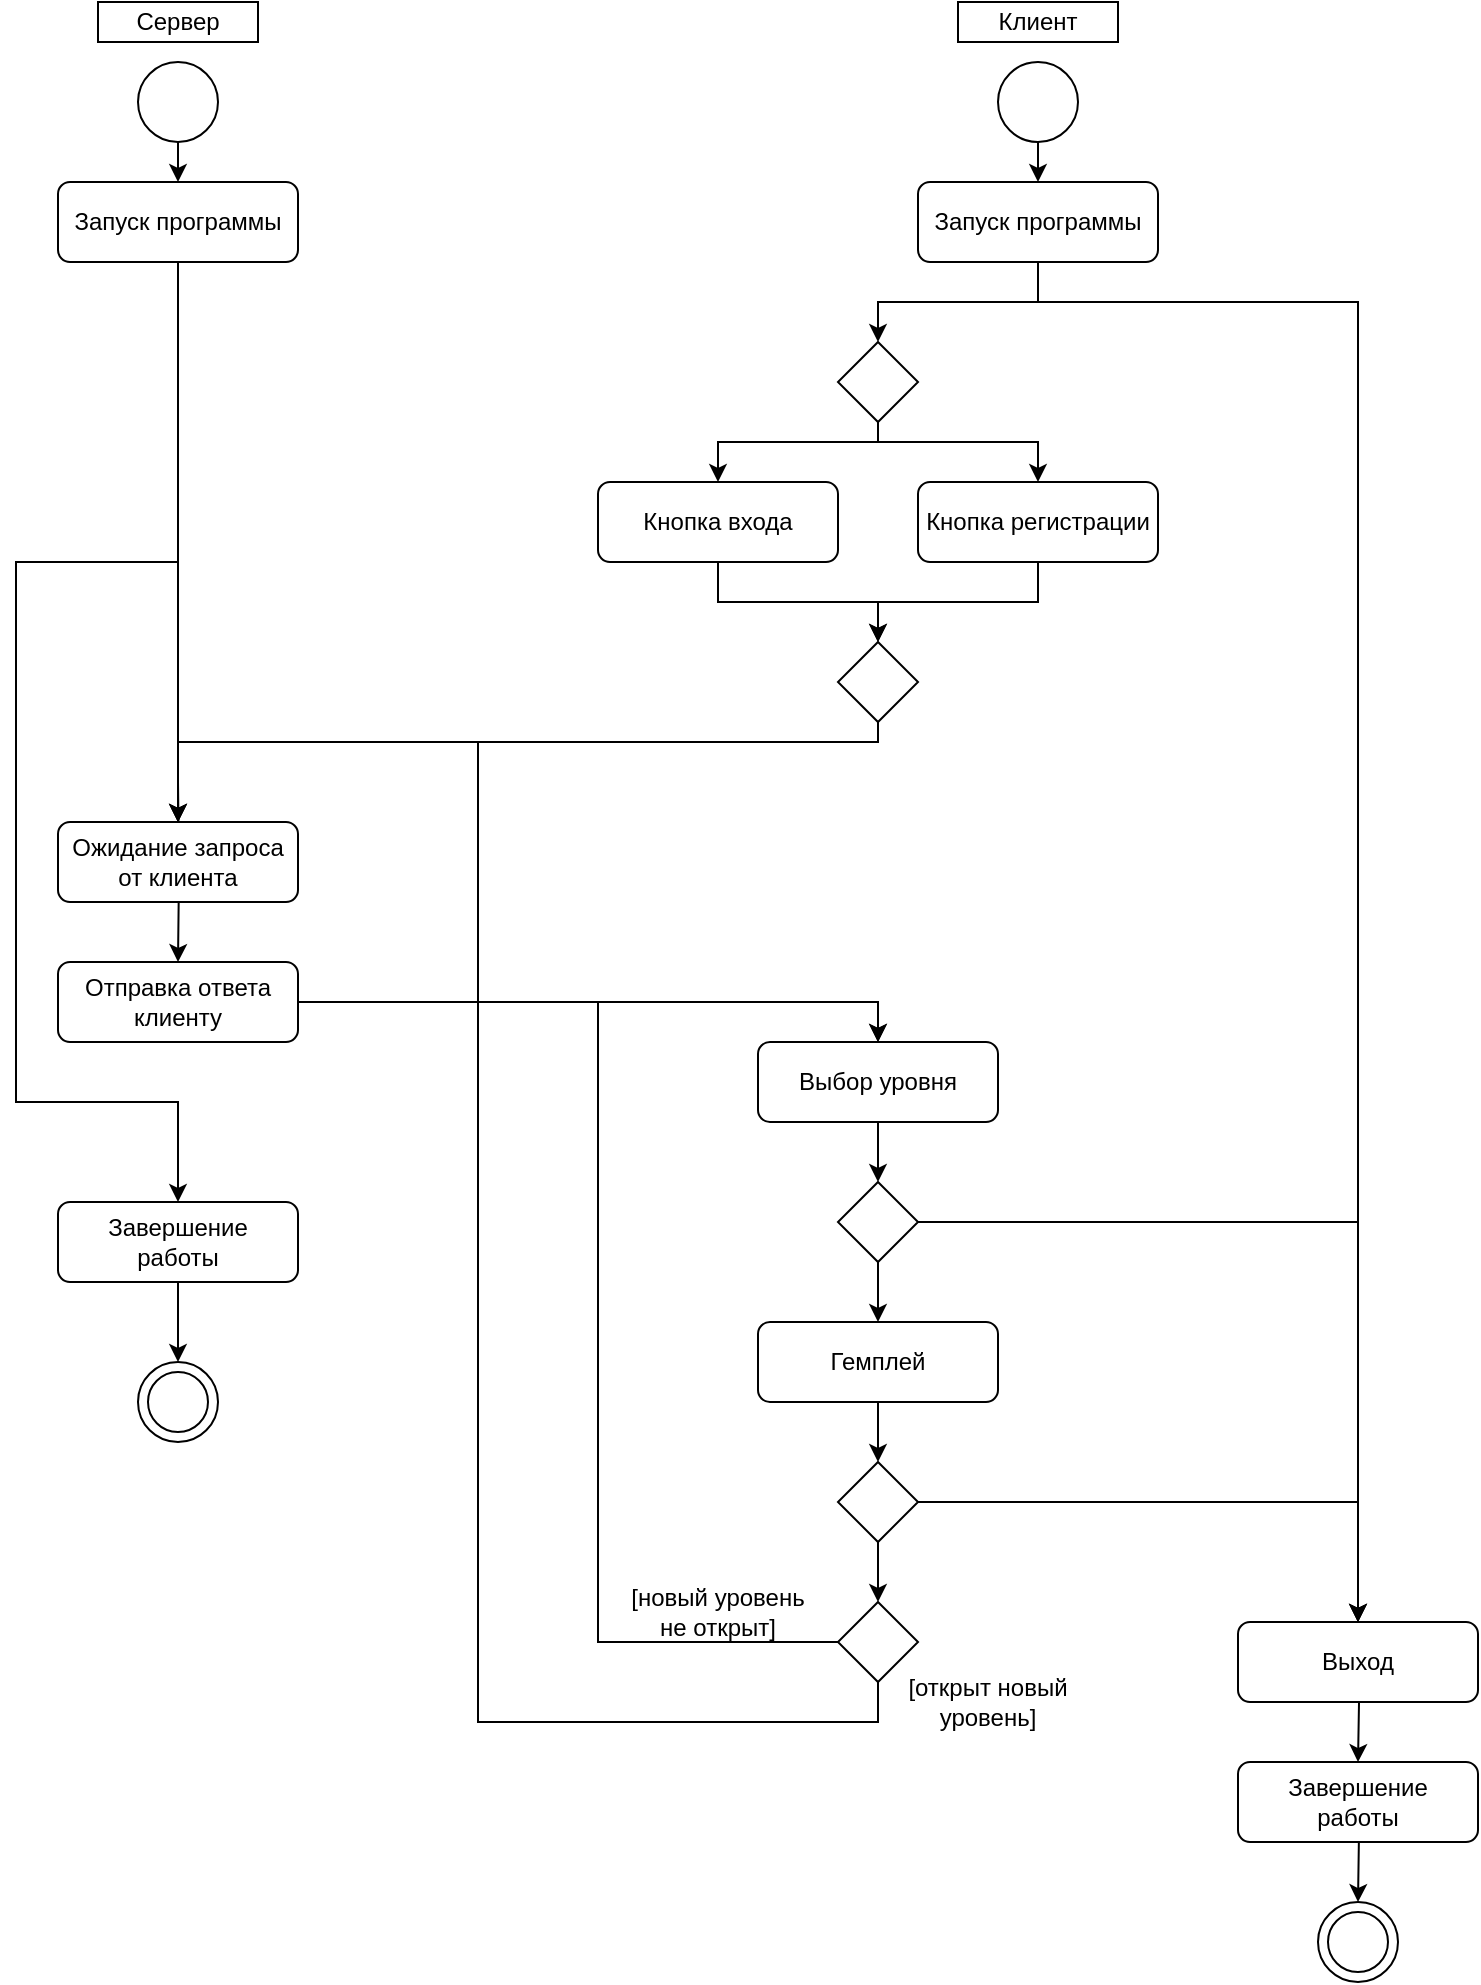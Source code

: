 <mxfile version="24.4.13" type="device">
  <diagram name="Страница — 1" id="3U9DmiFNddXmxnMXHc8q">
    <mxGraphModel dx="1313" dy="653" grid="1" gridSize="10" guides="1" tooltips="1" connect="1" arrows="1" fold="1" page="1" pageScale="1" pageWidth="827" pageHeight="1169" math="0" shadow="0">
      <root>
        <mxCell id="0" />
        <mxCell id="1" parent="0" />
        <mxCell id="6riM_LtWR7gtqiV5JLXw-1" value="Сервер" style="rounded=0;whiteSpace=wrap;html=1;" parent="1" vertex="1">
          <mxGeometry x="90" y="70" width="80" height="20" as="geometry" />
        </mxCell>
        <mxCell id="6riM_LtWR7gtqiV5JLXw-2" value="Клиент" style="rounded=0;whiteSpace=wrap;html=1;" parent="1" vertex="1">
          <mxGeometry x="520" y="70" width="80" height="20" as="geometry" />
        </mxCell>
        <mxCell id="6riM_LtWR7gtqiV5JLXw-6" style="edgeStyle=orthogonalEdgeStyle;rounded=0;orthogonalLoop=1;jettySize=auto;html=1;exitX=0.5;exitY=1;exitDx=0;exitDy=0;entryX=0.5;entryY=0;entryDx=0;entryDy=0;" parent="1" source="6riM_LtWR7gtqiV5JLXw-3" target="6riM_LtWR7gtqiV5JLXw-5" edge="1">
          <mxGeometry relative="1" as="geometry" />
        </mxCell>
        <mxCell id="6riM_LtWR7gtqiV5JLXw-3" value="" style="ellipse;whiteSpace=wrap;html=1;" parent="1" vertex="1">
          <mxGeometry x="110" y="100" width="40" height="40" as="geometry" />
        </mxCell>
        <mxCell id="6riM_LtWR7gtqiV5JLXw-8" style="edgeStyle=orthogonalEdgeStyle;rounded=0;orthogonalLoop=1;jettySize=auto;html=1;exitX=0.5;exitY=1;exitDx=0;exitDy=0;entryX=0.5;entryY=0;entryDx=0;entryDy=0;" parent="1" source="6riM_LtWR7gtqiV5JLXw-4" target="6riM_LtWR7gtqiV5JLXw-7" edge="1">
          <mxGeometry relative="1" as="geometry" />
        </mxCell>
        <mxCell id="6riM_LtWR7gtqiV5JLXw-4" value="" style="ellipse;whiteSpace=wrap;html=1;" parent="1" vertex="1">
          <mxGeometry x="540" y="100" width="40" height="40" as="geometry" />
        </mxCell>
        <mxCell id="6riM_LtWR7gtqiV5JLXw-10" style="edgeStyle=orthogonalEdgeStyle;rounded=0;orthogonalLoop=1;jettySize=auto;html=1;exitX=0.5;exitY=1;exitDx=0;exitDy=0;entryX=0.5;entryY=0;entryDx=0;entryDy=0;" parent="1" source="6riM_LtWR7gtqiV5JLXw-5" target="6riM_LtWR7gtqiV5JLXw-9" edge="1">
          <mxGeometry relative="1" as="geometry" />
        </mxCell>
        <mxCell id="6riM_LtWR7gtqiV5JLXw-5" value="Запуск программы" style="rounded=1;whiteSpace=wrap;html=1;" parent="1" vertex="1">
          <mxGeometry x="70" y="160" width="120" height="40" as="geometry" />
        </mxCell>
        <mxCell id="6riM_LtWR7gtqiV5JLXw-18" style="edgeStyle=orthogonalEdgeStyle;rounded=0;orthogonalLoop=1;jettySize=auto;html=1;entryX=0.5;entryY=0;entryDx=0;entryDy=0;" parent="1" source="6riM_LtWR7gtqiV5JLXw-7" target="6riM_LtWR7gtqiV5JLXw-15" edge="1">
          <mxGeometry relative="1" as="geometry">
            <Array as="points">
              <mxPoint x="560" y="220" />
              <mxPoint x="720" y="220" />
            </Array>
          </mxGeometry>
        </mxCell>
        <mxCell id="0b-n_hDlQgjgNYgNzPqn-2" style="edgeStyle=orthogonalEdgeStyle;rounded=0;orthogonalLoop=1;jettySize=auto;html=1;" edge="1" parent="1" source="6riM_LtWR7gtqiV5JLXw-7" target="0b-n_hDlQgjgNYgNzPqn-1">
          <mxGeometry relative="1" as="geometry" />
        </mxCell>
        <mxCell id="6riM_LtWR7gtqiV5JLXw-7" value="Запуск программы" style="rounded=1;whiteSpace=wrap;html=1;" parent="1" vertex="1">
          <mxGeometry x="500" y="160" width="120" height="40" as="geometry" />
        </mxCell>
        <mxCell id="6riM_LtWR7gtqiV5JLXw-31" style="edgeStyle=orthogonalEdgeStyle;rounded=0;orthogonalLoop=1;jettySize=auto;html=1;entryX=0.5;entryY=0;entryDx=0;entryDy=0;" parent="1" target="6riM_LtWR7gtqiV5JLXw-22" edge="1">
          <mxGeometry relative="1" as="geometry">
            <mxPoint x="130.0" y="460" as="sourcePoint" />
          </mxGeometry>
        </mxCell>
        <mxCell id="6riM_LtWR7gtqiV5JLXw-40" style="edgeStyle=orthogonalEdgeStyle;rounded=0;orthogonalLoop=1;jettySize=auto;html=1;entryX=0.5;entryY=0;entryDx=0;entryDy=0;" parent="1" source="6riM_LtWR7gtqiV5JLXw-9" target="6riM_LtWR7gtqiV5JLXw-20" edge="1">
          <mxGeometry relative="1" as="geometry">
            <Array as="points">
              <mxPoint x="130" y="350" />
              <mxPoint x="49" y="350" />
              <mxPoint x="49" y="620" />
              <mxPoint x="130" y="620" />
            </Array>
          </mxGeometry>
        </mxCell>
        <mxCell id="6riM_LtWR7gtqiV5JLXw-9" value="Ожидание запроса от клиента" style="rounded=1;whiteSpace=wrap;html=1;" parent="1" vertex="1">
          <mxGeometry x="70" y="480" width="120" height="40" as="geometry" />
        </mxCell>
        <mxCell id="0b-n_hDlQgjgNYgNzPqn-7" style="edgeStyle=orthogonalEdgeStyle;rounded=0;orthogonalLoop=1;jettySize=auto;html=1;entryX=0.5;entryY=0;entryDx=0;entryDy=0;" edge="1" parent="1" source="6riM_LtWR7gtqiV5JLXw-11" target="0b-n_hDlQgjgNYgNzPqn-6">
          <mxGeometry relative="1" as="geometry" />
        </mxCell>
        <mxCell id="6riM_LtWR7gtqiV5JLXw-11" value="Кнопка входа" style="rounded=1;whiteSpace=wrap;html=1;" parent="1" vertex="1">
          <mxGeometry x="340" y="310" width="120" height="40" as="geometry" />
        </mxCell>
        <mxCell id="0b-n_hDlQgjgNYgNzPqn-8" style="edgeStyle=orthogonalEdgeStyle;rounded=0;orthogonalLoop=1;jettySize=auto;html=1;" edge="1" parent="1" source="6riM_LtWR7gtqiV5JLXw-12" target="0b-n_hDlQgjgNYgNzPqn-6">
          <mxGeometry relative="1" as="geometry" />
        </mxCell>
        <mxCell id="6riM_LtWR7gtqiV5JLXw-12" value="Кнопка регистрации" style="rounded=1;whiteSpace=wrap;html=1;" parent="1" vertex="1">
          <mxGeometry x="500" y="310" width="120" height="40" as="geometry" />
        </mxCell>
        <mxCell id="6riM_LtWR7gtqiV5JLXw-30" style="edgeStyle=orthogonalEdgeStyle;rounded=0;orthogonalLoop=1;jettySize=auto;html=1;entryX=0.5;entryY=0;entryDx=0;entryDy=0;" parent="1" target="6riM_LtWR7gtqiV5JLXw-19" edge="1">
          <mxGeometry relative="1" as="geometry">
            <mxPoint x="720" y="890" as="sourcePoint" />
            <mxPoint x="720" y="930" as="targetPoint" />
          </mxGeometry>
        </mxCell>
        <mxCell id="6riM_LtWR7gtqiV5JLXw-15" value="Выход" style="rounded=1;whiteSpace=wrap;html=1;" parent="1" vertex="1">
          <mxGeometry x="660" y="880" width="120" height="40" as="geometry" />
        </mxCell>
        <mxCell id="6riM_LtWR7gtqiV5JLXw-28" style="edgeStyle=orthogonalEdgeStyle;rounded=0;orthogonalLoop=1;jettySize=auto;html=1;exitX=0.5;exitY=1;exitDx=0;exitDy=0;entryX=0.5;entryY=0;entryDx=0;entryDy=0;" parent="1" target="6riM_LtWR7gtqiV5JLXw-26" edge="1">
          <mxGeometry relative="1" as="geometry">
            <mxPoint x="720" y="950" as="sourcePoint" />
          </mxGeometry>
        </mxCell>
        <mxCell id="6riM_LtWR7gtqiV5JLXw-19" value="Завершение&lt;br&gt;работы" style="rounded=1;whiteSpace=wrap;html=1;" parent="1" vertex="1">
          <mxGeometry x="660" y="950" width="120" height="40" as="geometry" />
        </mxCell>
        <mxCell id="6riM_LtWR7gtqiV5JLXw-29" style="edgeStyle=orthogonalEdgeStyle;rounded=0;orthogonalLoop=1;jettySize=auto;html=1;exitX=0.5;exitY=1;exitDx=0;exitDy=0;entryX=0.5;entryY=0;entryDx=0;entryDy=0;" parent="1" source="6riM_LtWR7gtqiV5JLXw-20" target="6riM_LtWR7gtqiV5JLXw-24" edge="1">
          <mxGeometry relative="1" as="geometry" />
        </mxCell>
        <mxCell id="6riM_LtWR7gtqiV5JLXw-20" value="Завершение&lt;br&gt;работы" style="rounded=1;whiteSpace=wrap;html=1;" parent="1" vertex="1">
          <mxGeometry x="70" y="670" width="120" height="40" as="geometry" />
        </mxCell>
        <mxCell id="0b-n_hDlQgjgNYgNzPqn-20" style="edgeStyle=orthogonalEdgeStyle;rounded=0;orthogonalLoop=1;jettySize=auto;html=1;entryX=0.5;entryY=0;entryDx=0;entryDy=0;" edge="1" parent="1" source="6riM_LtWR7gtqiV5JLXw-21" target="0b-n_hDlQgjgNYgNzPqn-19">
          <mxGeometry relative="1" as="geometry" />
        </mxCell>
        <mxCell id="6riM_LtWR7gtqiV5JLXw-21" value="Выбор уровня" style="rounded=1;whiteSpace=wrap;html=1;" parent="1" vertex="1">
          <mxGeometry x="420" y="590" width="120" height="40" as="geometry" />
        </mxCell>
        <mxCell id="0b-n_hDlQgjgNYgNzPqn-15" style="edgeStyle=orthogonalEdgeStyle;rounded=0;orthogonalLoop=1;jettySize=auto;html=1;entryX=0.5;entryY=0;entryDx=0;entryDy=0;" edge="1" parent="1" source="6riM_LtWR7gtqiV5JLXw-22" target="6riM_LtWR7gtqiV5JLXw-21">
          <mxGeometry relative="1" as="geometry">
            <mxPoint x="480" y="590" as="targetPoint" />
          </mxGeometry>
        </mxCell>
        <mxCell id="6riM_LtWR7gtqiV5JLXw-22" value="Отправка ответа клиенту" style="rounded=1;whiteSpace=wrap;html=1;" parent="1" vertex="1">
          <mxGeometry x="70" y="550" width="120" height="40" as="geometry" />
        </mxCell>
        <mxCell id="6riM_LtWR7gtqiV5JLXw-24" value="" style="ellipse;whiteSpace=wrap;html=1;" parent="1" vertex="1">
          <mxGeometry x="110" y="750" width="40" height="40" as="geometry" />
        </mxCell>
        <mxCell id="6riM_LtWR7gtqiV5JLXw-25" value="" style="ellipse;whiteSpace=wrap;html=1;" parent="1" vertex="1">
          <mxGeometry x="115" y="755" width="30" height="30" as="geometry" />
        </mxCell>
        <mxCell id="6riM_LtWR7gtqiV5JLXw-26" value="" style="ellipse;whiteSpace=wrap;html=1;" parent="1" vertex="1">
          <mxGeometry x="700" y="1020" width="40" height="40" as="geometry" />
        </mxCell>
        <mxCell id="6riM_LtWR7gtqiV5JLXw-27" value="" style="ellipse;whiteSpace=wrap;html=1;" parent="1" vertex="1">
          <mxGeometry x="705" y="1025" width="30" height="30" as="geometry" />
        </mxCell>
        <mxCell id="0b-n_hDlQgjgNYgNzPqn-25" style="edgeStyle=orthogonalEdgeStyle;rounded=0;orthogonalLoop=1;jettySize=auto;html=1;" edge="1" parent="1" source="6riM_LtWR7gtqiV5JLXw-32">
          <mxGeometry relative="1" as="geometry">
            <mxPoint x="130" y="480" as="targetPoint" />
            <Array as="points">
              <mxPoint x="480" y="930" />
              <mxPoint x="280" y="930" />
              <mxPoint x="280" y="440" />
              <mxPoint x="130" y="440" />
            </Array>
          </mxGeometry>
        </mxCell>
        <mxCell id="0b-n_hDlQgjgNYgNzPqn-36" style="edgeStyle=orthogonalEdgeStyle;rounded=0;orthogonalLoop=1;jettySize=auto;html=1;exitX=0;exitY=0.5;exitDx=0;exitDy=0;entryX=0.5;entryY=0;entryDx=0;entryDy=0;" edge="1" parent="1" source="6riM_LtWR7gtqiV5JLXw-32" target="6riM_LtWR7gtqiV5JLXw-21">
          <mxGeometry relative="1" as="geometry">
            <Array as="points">
              <mxPoint x="340" y="890" />
              <mxPoint x="340" y="570" />
              <mxPoint x="480" y="570" />
            </Array>
          </mxGeometry>
        </mxCell>
        <mxCell id="6riM_LtWR7gtqiV5JLXw-32" value="" style="rhombus;whiteSpace=wrap;html=1;" parent="1" vertex="1">
          <mxGeometry x="460" y="870" width="40" height="40" as="geometry" />
        </mxCell>
        <mxCell id="0b-n_hDlQgjgNYgNzPqn-28" value="" style="edgeStyle=orthogonalEdgeStyle;rounded=0;orthogonalLoop=1;jettySize=auto;html=1;" edge="1" parent="1" source="6riM_LtWR7gtqiV5JLXw-33" target="0b-n_hDlQgjgNYgNzPqn-27">
          <mxGeometry relative="1" as="geometry" />
        </mxCell>
        <mxCell id="6riM_LtWR7gtqiV5JLXw-33" value="Гемплей" style="rounded=1;whiteSpace=wrap;html=1;" parent="1" vertex="1">
          <mxGeometry x="420" y="730" width="120" height="40" as="geometry" />
        </mxCell>
        <mxCell id="6riM_LtWR7gtqiV5JLXw-37" value="[открыт новый уровень]" style="text;html=1;align=center;verticalAlign=middle;whiteSpace=wrap;rounded=0;" parent="1" vertex="1">
          <mxGeometry x="490" y="905" width="90" height="30" as="geometry" />
        </mxCell>
        <mxCell id="6riM_LtWR7gtqiV5JLXw-47" value="[новый уровень не открыт]" style="text;html=1;align=center;verticalAlign=middle;whiteSpace=wrap;rounded=0;" parent="1" vertex="1">
          <mxGeometry x="355" y="860" width="90" height="30" as="geometry" />
        </mxCell>
        <mxCell id="0b-n_hDlQgjgNYgNzPqn-4" style="edgeStyle=orthogonalEdgeStyle;rounded=0;orthogonalLoop=1;jettySize=auto;html=1;entryX=0.5;entryY=0;entryDx=0;entryDy=0;" edge="1" parent="1" source="0b-n_hDlQgjgNYgNzPqn-1" target="6riM_LtWR7gtqiV5JLXw-11">
          <mxGeometry relative="1" as="geometry">
            <Array as="points">
              <mxPoint x="480" y="290" />
              <mxPoint x="400" y="290" />
            </Array>
          </mxGeometry>
        </mxCell>
        <mxCell id="0b-n_hDlQgjgNYgNzPqn-5" style="edgeStyle=orthogonalEdgeStyle;rounded=0;orthogonalLoop=1;jettySize=auto;html=1;entryX=0.5;entryY=0;entryDx=0;entryDy=0;" edge="1" parent="1" source="0b-n_hDlQgjgNYgNzPqn-1" target="6riM_LtWR7gtqiV5JLXw-12">
          <mxGeometry relative="1" as="geometry">
            <Array as="points">
              <mxPoint x="480" y="290" />
              <mxPoint x="560" y="290" />
            </Array>
          </mxGeometry>
        </mxCell>
        <mxCell id="0b-n_hDlQgjgNYgNzPqn-1" value="" style="rhombus;whiteSpace=wrap;html=1;" vertex="1" parent="1">
          <mxGeometry x="460" y="240" width="40" height="40" as="geometry" />
        </mxCell>
        <mxCell id="0b-n_hDlQgjgNYgNzPqn-10" style="edgeStyle=orthogonalEdgeStyle;rounded=0;orthogonalLoop=1;jettySize=auto;html=1;entryX=0.5;entryY=0;entryDx=0;entryDy=0;" edge="1" parent="1" source="0b-n_hDlQgjgNYgNzPqn-6" target="6riM_LtWR7gtqiV5JLXw-9">
          <mxGeometry relative="1" as="geometry">
            <Array as="points">
              <mxPoint x="480" y="440" />
              <mxPoint x="130" y="440" />
            </Array>
          </mxGeometry>
        </mxCell>
        <mxCell id="0b-n_hDlQgjgNYgNzPqn-6" value="" style="rhombus;whiteSpace=wrap;html=1;" vertex="1" parent="1">
          <mxGeometry x="460" y="390" width="40" height="40" as="geometry" />
        </mxCell>
        <mxCell id="0b-n_hDlQgjgNYgNzPqn-22" style="edgeStyle=orthogonalEdgeStyle;rounded=0;orthogonalLoop=1;jettySize=auto;html=1;entryX=0.5;entryY=0;entryDx=0;entryDy=0;" edge="1" parent="1" source="0b-n_hDlQgjgNYgNzPqn-19" target="6riM_LtWR7gtqiV5JLXw-15">
          <mxGeometry relative="1" as="geometry">
            <Array as="points">
              <mxPoint x="720" y="680" />
            </Array>
          </mxGeometry>
        </mxCell>
        <mxCell id="0b-n_hDlQgjgNYgNzPqn-23" style="edgeStyle=orthogonalEdgeStyle;rounded=0;orthogonalLoop=1;jettySize=auto;html=1;exitX=0.5;exitY=1;exitDx=0;exitDy=0;entryX=0.5;entryY=0;entryDx=0;entryDy=0;" edge="1" parent="1" source="0b-n_hDlQgjgNYgNzPqn-19" target="6riM_LtWR7gtqiV5JLXw-33">
          <mxGeometry relative="1" as="geometry" />
        </mxCell>
        <mxCell id="0b-n_hDlQgjgNYgNzPqn-19" value="" style="rhombus;whiteSpace=wrap;html=1;" vertex="1" parent="1">
          <mxGeometry x="460" y="660" width="40" height="40" as="geometry" />
        </mxCell>
        <mxCell id="0b-n_hDlQgjgNYgNzPqn-31" style="edgeStyle=orthogonalEdgeStyle;rounded=0;orthogonalLoop=1;jettySize=auto;html=1;" edge="1" parent="1" source="0b-n_hDlQgjgNYgNzPqn-27">
          <mxGeometry relative="1" as="geometry">
            <mxPoint x="720" y="880" as="targetPoint" />
            <Array as="points">
              <mxPoint x="720" y="820" />
            </Array>
          </mxGeometry>
        </mxCell>
        <mxCell id="0b-n_hDlQgjgNYgNzPqn-35" style="edgeStyle=orthogonalEdgeStyle;rounded=0;orthogonalLoop=1;jettySize=auto;html=1;entryX=0.5;entryY=0;entryDx=0;entryDy=0;" edge="1" parent="1" source="0b-n_hDlQgjgNYgNzPqn-27" target="6riM_LtWR7gtqiV5JLXw-32">
          <mxGeometry relative="1" as="geometry">
            <mxPoint x="480" y="820" as="sourcePoint" />
          </mxGeometry>
        </mxCell>
        <mxCell id="0b-n_hDlQgjgNYgNzPqn-37" value="" style="edgeStyle=orthogonalEdgeStyle;rounded=0;orthogonalLoop=1;jettySize=auto;html=1;entryX=0.5;entryY=0;entryDx=0;entryDy=0;" edge="1" parent="1" target="0b-n_hDlQgjgNYgNzPqn-27">
          <mxGeometry relative="1" as="geometry">
            <mxPoint x="480" y="820" as="sourcePoint" />
            <mxPoint x="480" y="870" as="targetPoint" />
          </mxGeometry>
        </mxCell>
        <mxCell id="0b-n_hDlQgjgNYgNzPqn-27" value="" style="rhombus;whiteSpace=wrap;html=1;" vertex="1" parent="1">
          <mxGeometry x="460" y="800" width="40" height="40" as="geometry" />
        </mxCell>
      </root>
    </mxGraphModel>
  </diagram>
</mxfile>
